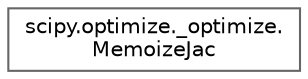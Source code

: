 digraph "Graphical Class Hierarchy"
{
 // LATEX_PDF_SIZE
  bgcolor="transparent";
  edge [fontname=Helvetica,fontsize=10,labelfontname=Helvetica,labelfontsize=10];
  node [fontname=Helvetica,fontsize=10,shape=box,height=0.2,width=0.4];
  rankdir="LR";
  Node0 [id="Node000000",label="scipy.optimize._optimize.\lMemoizeJac",height=0.2,width=0.4,color="grey40", fillcolor="white", style="filled",URL="$d7/de8/classscipy_1_1optimize_1_1__optimize_1_1MemoizeJac.html",tooltip=" "];
}
